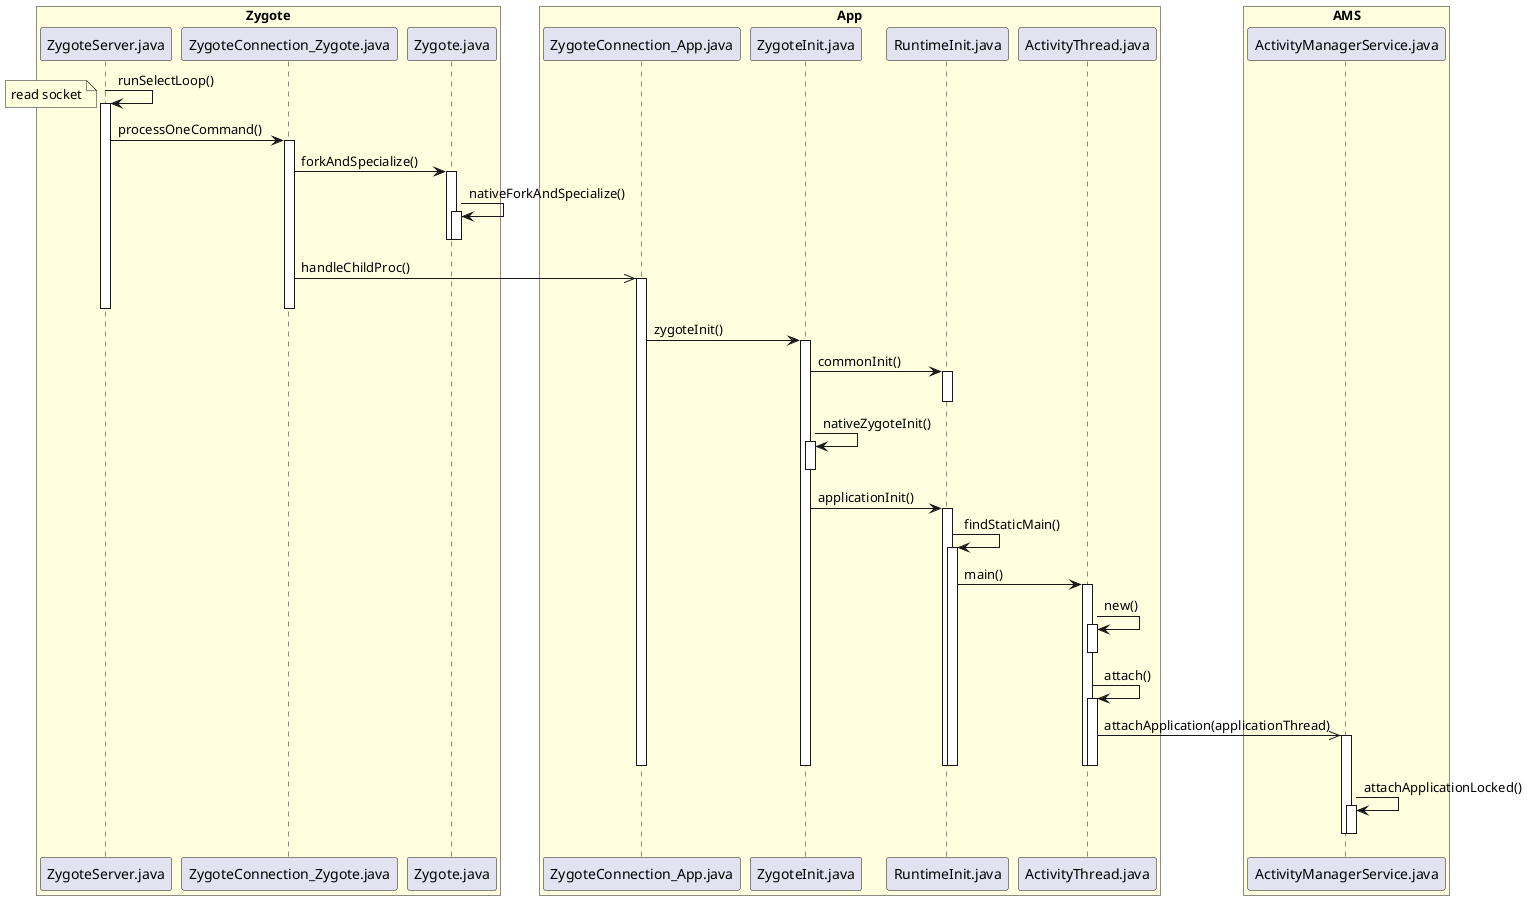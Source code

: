 @startuml

box "Zygote"  #LightYellow
participant ZygoteServer.java
participant ZygoteConnection_Zygote.java
participant Zygote.java
end box

box "App" #LightYellow
participant ZygoteConnection_App.java
participant ZygoteInit.java
participant RuntimeInit.java
participant ActivityThread.java
end box

box "AMS"  #LightYellow
participant ActivityManagerService.java
end box

ZygoteServer.java -> ZygoteServer.java:runSelectLoop()
activate ZygoteServer.java
note left: read socket
ZygoteServer.java -> ZygoteConnection_Zygote.java:processOneCommand()
activate ZygoteConnection_Zygote.java
ZygoteConnection_Zygote.java -> Zygote.java:forkAndSpecialize()
activate Zygote.java
Zygote.java -> Zygote.java:nativeForkAndSpecialize()
activate Zygote.java
deactivate Zygote.java
deactivate Zygote.java
ZygoteConnection_Zygote.java ->> ZygoteConnection_App.java:handleChildProc()
activate ZygoteConnection_App.java
deactivate ZygoteConnection_Zygote.java
deactivate ZygoteServer.java
ZygoteConnection_App.java -> ZygoteInit.java:zygoteInit()
activate ZygoteInit.java
ZygoteInit.java -> RuntimeInit.java:commonInit()
activate RuntimeInit.java
deactivate RuntimeInit.java
ZygoteInit.java -> ZygoteInit.java:nativeZygoteInit()
activate ZygoteInit.java
deactivate ZygoteInit.java
ZygoteInit.java -> RuntimeInit.java:applicationInit()
activate RuntimeInit.java
RuntimeInit.java -> RuntimeInit.java:findStaticMain()
activate RuntimeInit.java
RuntimeInit.java -> ActivityThread.java:main()
activate ActivityThread.java
ActivityThread.java -> ActivityThread.java:new()
activate ActivityThread.java
deactivate ActivityThread.java
ActivityThread.java -> ActivityThread.java:attach()
activate ActivityThread.java
ActivityThread.java ->> ActivityManagerService.java:attachApplication(applicationThread)
activate ActivityManagerService.java
deactivate ActivityThread.java
deactivate ActivityThread.java
deactivate ActivityThread.java
deactivate ZygoteInit.java
deactivate RuntimeInit.java
deactivate RuntimeInit.java
deactivate ZygoteConnection_App.java
ActivityManagerService.java -> ActivityManagerService.java:attachApplicationLocked()
activate ActivityManagerService.java
deactivate ActivityManagerService.java
deactivate ActivityManagerService.java

@enduml